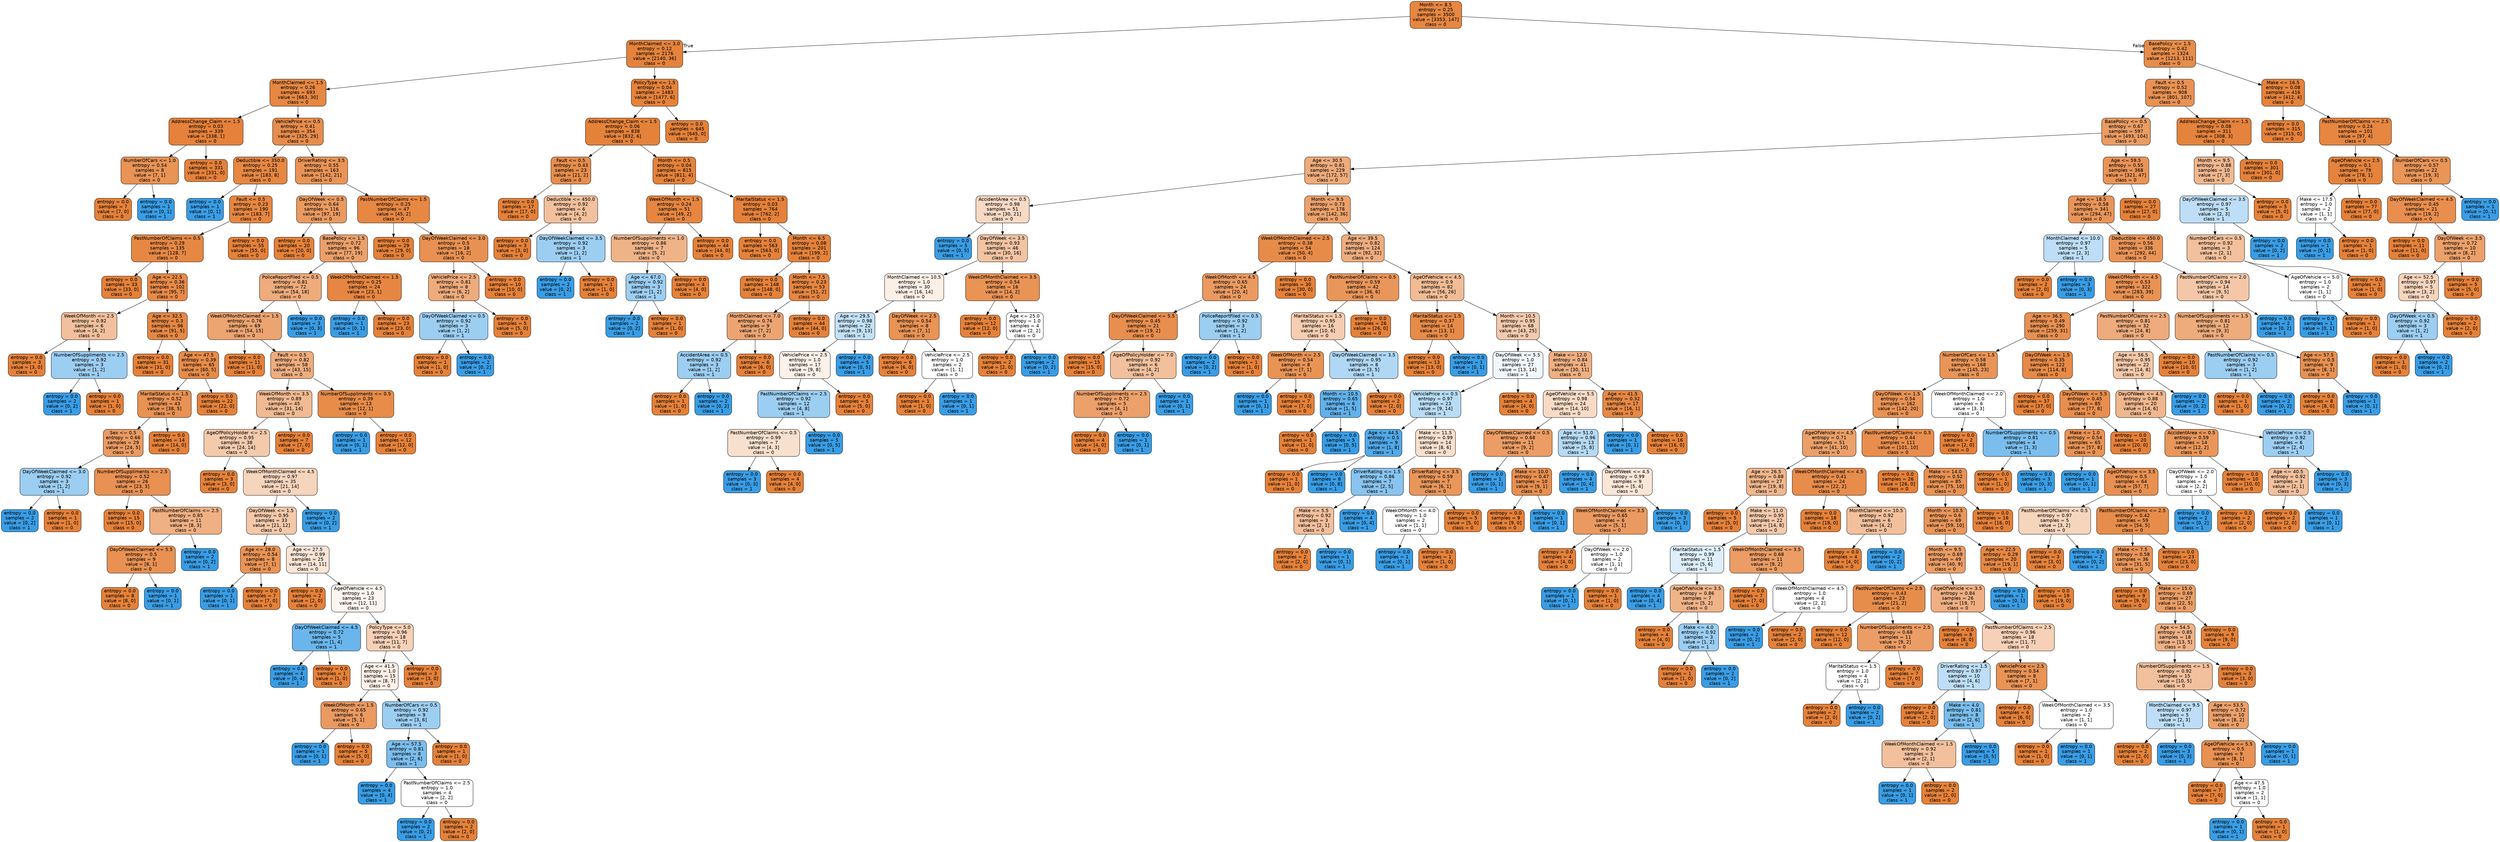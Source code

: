 digraph Tree {
node [shape=box, style="filled, rounded", color="black", fontname=helvetica] ;
edge [fontname=helvetica] ;
0 [label="Month <= 8.5\nentropy = 0.25\nsamples = 3500\nvalue = [3353, 147]\nclass = 0", fillcolor="#e68742"] ;
1 [label="MonthClaimed <= 3.0\nentropy = 0.12\nsamples = 2176\nvalue = [2140, 36]\nclass = 0", fillcolor="#e5833c"] ;
0 -> 1 [labeldistance=2.5, labelangle=45, headlabel="True"] ;
2 [label="MonthClaimed <= 1.5\nentropy = 0.26\nsamples = 693\nvalue = [663, 30]\nclass = 0", fillcolor="#e68742"] ;
1 -> 2 ;
3 [label="AddressChange_Claim <= 1.5\nentropy = 0.03\nsamples = 339\nvalue = [338, 1]\nclass = 0", fillcolor="#e5813a"] ;
2 -> 3 ;
4 [label="NumberOfCars <= 1.0\nentropy = 0.54\nsamples = 8\nvalue = [7, 1]\nclass = 0", fillcolor="#e99355"] ;
3 -> 4 ;
5 [label="entropy = 0.0\nsamples = 7\nvalue = [7, 0]\nclass = 0", fillcolor="#e58139"] ;
4 -> 5 ;
6 [label="entropy = 0.0\nsamples = 1\nvalue = [0, 1]\nclass = 1", fillcolor="#399de5"] ;
4 -> 6 ;
7 [label="entropy = 0.0\nsamples = 331\nvalue = [331, 0]\nclass = 0", fillcolor="#e58139"] ;
3 -> 7 ;
8 [label="VehiclePrice <= 0.5\nentropy = 0.41\nsamples = 354\nvalue = [325, 29]\nclass = 0", fillcolor="#e78c4b"] ;
2 -> 8 ;
9 [label="Deductible <= 350.0\nentropy = 0.25\nsamples = 191\nvalue = [183, 8]\nclass = 0", fillcolor="#e68742"] ;
8 -> 9 ;
10 [label="entropy = 0.0\nsamples = 1\nvalue = [0, 1]\nclass = 1", fillcolor="#399de5"] ;
9 -> 10 ;
11 [label="Fault <= 0.5\nentropy = 0.23\nsamples = 190\nvalue = [183, 7]\nclass = 0", fillcolor="#e68641"] ;
9 -> 11 ;
12 [label="PastNumberOfClaims <= 0.5\nentropy = 0.29\nsamples = 135\nvalue = [128, 7]\nclass = 0", fillcolor="#e68844"] ;
11 -> 12 ;
13 [label="entropy = 0.0\nsamples = 33\nvalue = [33, 0]\nclass = 0", fillcolor="#e58139"] ;
12 -> 13 ;
14 [label="Age <= 22.5\nentropy = 0.36\nsamples = 102\nvalue = [95, 7]\nclass = 0", fillcolor="#e78a48"] ;
12 -> 14 ;
15 [label="WeekOfMonth <= 2.5\nentropy = 0.92\nsamples = 6\nvalue = [4, 2]\nclass = 0", fillcolor="#f2c09c"] ;
14 -> 15 ;
16 [label="entropy = 0.0\nsamples = 3\nvalue = [3, 0]\nclass = 0", fillcolor="#e58139"] ;
15 -> 16 ;
17 [label="NumberOfSuppliments <= 2.5\nentropy = 0.92\nsamples = 3\nvalue = [1, 2]\nclass = 1", fillcolor="#9ccef2"] ;
15 -> 17 ;
18 [label="entropy = 0.0\nsamples = 2\nvalue = [0, 2]\nclass = 1", fillcolor="#399de5"] ;
17 -> 18 ;
19 [label="entropy = 0.0\nsamples = 1\nvalue = [1, 0]\nclass = 0", fillcolor="#e58139"] ;
17 -> 19 ;
20 [label="Age <= 32.5\nentropy = 0.3\nsamples = 96\nvalue = [91, 5]\nclass = 0", fillcolor="#e68844"] ;
14 -> 20 ;
21 [label="entropy = 0.0\nsamples = 31\nvalue = [31, 0]\nclass = 0", fillcolor="#e58139"] ;
20 -> 21 ;
22 [label="Age <= 47.5\nentropy = 0.39\nsamples = 65\nvalue = [60, 5]\nclass = 0", fillcolor="#e78c49"] ;
20 -> 22 ;
23 [label="MaritalStatus <= 1.5\nentropy = 0.52\nsamples = 43\nvalue = [38, 5]\nclass = 0", fillcolor="#e89253"] ;
22 -> 23 ;
24 [label="Sex <= 0.5\nentropy = 0.66\nsamples = 29\nvalue = [24, 5]\nclass = 0", fillcolor="#ea9b62"] ;
23 -> 24 ;
25 [label="DayOfWeekClaimed <= 3.0\nentropy = 0.92\nsamples = 3\nvalue = [1, 2]\nclass = 1", fillcolor="#9ccef2"] ;
24 -> 25 ;
26 [label="entropy = 0.0\nsamples = 2\nvalue = [0, 2]\nclass = 1", fillcolor="#399de5"] ;
25 -> 26 ;
27 [label="entropy = 0.0\nsamples = 1\nvalue = [1, 0]\nclass = 0", fillcolor="#e58139"] ;
25 -> 27 ;
28 [label="NumberOfSuppliments <= 2.5\nentropy = 0.52\nsamples = 26\nvalue = [23, 3]\nclass = 0", fillcolor="#e89153"] ;
24 -> 28 ;
29 [label="entropy = 0.0\nsamples = 15\nvalue = [15, 0]\nclass = 0", fillcolor="#e58139"] ;
28 -> 29 ;
30 [label="PastNumberOfClaims <= 2.5\nentropy = 0.85\nsamples = 11\nvalue = [8, 3]\nclass = 0", fillcolor="#efb083"] ;
28 -> 30 ;
31 [label="DayOfWeekClaimed <= 5.5\nentropy = 0.5\nsamples = 9\nvalue = [8, 1]\nclass = 0", fillcolor="#e89152"] ;
30 -> 31 ;
32 [label="entropy = 0.0\nsamples = 8\nvalue = [8, 0]\nclass = 0", fillcolor="#e58139"] ;
31 -> 32 ;
33 [label="entropy = 0.0\nsamples = 1\nvalue = [0, 1]\nclass = 1", fillcolor="#399de5"] ;
31 -> 33 ;
34 [label="entropy = 0.0\nsamples = 2\nvalue = [0, 2]\nclass = 1", fillcolor="#399de5"] ;
30 -> 34 ;
35 [label="entropy = 0.0\nsamples = 14\nvalue = [14, 0]\nclass = 0", fillcolor="#e58139"] ;
23 -> 35 ;
36 [label="entropy = 0.0\nsamples = 22\nvalue = [22, 0]\nclass = 0", fillcolor="#e58139"] ;
22 -> 36 ;
37 [label="entropy = 0.0\nsamples = 55\nvalue = [55, 0]\nclass = 0", fillcolor="#e58139"] ;
11 -> 37 ;
38 [label="DriverRating <= 3.5\nentropy = 0.55\nsamples = 163\nvalue = [142, 21]\nclass = 0", fillcolor="#e99456"] ;
8 -> 38 ;
39 [label="DayOfWeek <= 0.5\nentropy = 0.64\nsamples = 116\nvalue = [97, 19]\nclass = 0", fillcolor="#ea9a60"] ;
38 -> 39 ;
40 [label="entropy = 0.0\nsamples = 20\nvalue = [20, 0]\nclass = 0", fillcolor="#e58139"] ;
39 -> 40 ;
41 [label="BasePolicy <= 1.5\nentropy = 0.72\nsamples = 96\nvalue = [77, 19]\nclass = 0", fillcolor="#eba06a"] ;
39 -> 41 ;
42 [label="PoliceReportFiled <= 0.5\nentropy = 0.81\nsamples = 72\nvalue = [54, 18]\nclass = 0", fillcolor="#eeab7b"] ;
41 -> 42 ;
43 [label="WeekOfMonthClaimed <= 1.5\nentropy = 0.76\nsamples = 69\nvalue = [54, 15]\nclass = 0", fillcolor="#eca470"] ;
42 -> 43 ;
44 [label="entropy = 0.0\nsamples = 11\nvalue = [11, 0]\nclass = 0", fillcolor="#e58139"] ;
43 -> 44 ;
45 [label="Fault <= 0.5\nentropy = 0.82\nsamples = 58\nvalue = [43, 15]\nclass = 0", fillcolor="#eead7e"] ;
43 -> 45 ;
46 [label="WeekOfMonth <= 3.5\nentropy = 0.89\nsamples = 45\nvalue = [31, 14]\nclass = 0", fillcolor="#f1ba92"] ;
45 -> 46 ;
47 [label="AgeOfPolicyHolder <= 2.5\nentropy = 0.95\nsamples = 38\nvalue = [24, 14]\nclass = 0", fillcolor="#f4caac"] ;
46 -> 47 ;
48 [label="entropy = 0.0\nsamples = 3\nvalue = [3, 0]\nclass = 0", fillcolor="#e58139"] ;
47 -> 48 ;
49 [label="WeekOfMonthClaimed <= 4.5\nentropy = 0.97\nsamples = 35\nvalue = [21, 14]\nclass = 0", fillcolor="#f6d5bd"] ;
47 -> 49 ;
50 [label="DayOfWeek <= 1.5\nentropy = 0.95\nsamples = 33\nvalue = [21, 12]\nclass = 0", fillcolor="#f4c9aa"] ;
49 -> 50 ;
51 [label="Age <= 28.0\nentropy = 0.54\nsamples = 8\nvalue = [7, 1]\nclass = 0", fillcolor="#e99355"] ;
50 -> 51 ;
52 [label="entropy = 0.0\nsamples = 1\nvalue = [0, 1]\nclass = 1", fillcolor="#399de5"] ;
51 -> 52 ;
53 [label="entropy = 0.0\nsamples = 7\nvalue = [7, 0]\nclass = 0", fillcolor="#e58139"] ;
51 -> 53 ;
54 [label="Age <= 27.5\nentropy = 0.99\nsamples = 25\nvalue = [14, 11]\nclass = 0", fillcolor="#f9e4d5"] ;
50 -> 54 ;
55 [label="entropy = 0.0\nsamples = 2\nvalue = [2, 0]\nclass = 0", fillcolor="#e58139"] ;
54 -> 55 ;
56 [label="AgeOfVehicle <= 4.5\nentropy = 1.0\nsamples = 23\nvalue = [12, 11]\nclass = 0", fillcolor="#fdf5ef"] ;
54 -> 56 ;
57 [label="DayOfWeekClaimed <= 4.5\nentropy = 0.72\nsamples = 5\nvalue = [1, 4]\nclass = 1", fillcolor="#6ab6ec"] ;
56 -> 57 ;
58 [label="entropy = 0.0\nsamples = 4\nvalue = [0, 4]\nclass = 1", fillcolor="#399de5"] ;
57 -> 58 ;
59 [label="entropy = 0.0\nsamples = 1\nvalue = [1, 0]\nclass = 0", fillcolor="#e58139"] ;
57 -> 59 ;
60 [label="PolicyType <= 5.0\nentropy = 0.96\nsamples = 18\nvalue = [11, 7]\nclass = 0", fillcolor="#f6d1b7"] ;
56 -> 60 ;
61 [label="Age <= 41.5\nentropy = 1.0\nsamples = 15\nvalue = [8, 7]\nclass = 0", fillcolor="#fcefe6"] ;
60 -> 61 ;
62 [label="WeekOfMonth <= 1.5\nentropy = 0.65\nsamples = 6\nvalue = [5, 1]\nclass = 0", fillcolor="#ea9a61"] ;
61 -> 62 ;
63 [label="entropy = 0.0\nsamples = 1\nvalue = [0, 1]\nclass = 1", fillcolor="#399de5"] ;
62 -> 63 ;
64 [label="entropy = 0.0\nsamples = 5\nvalue = [5, 0]\nclass = 0", fillcolor="#e58139"] ;
62 -> 64 ;
65 [label="NumberOfCars <= 0.5\nentropy = 0.92\nsamples = 9\nvalue = [3, 6]\nclass = 1", fillcolor="#9ccef2"] ;
61 -> 65 ;
66 [label="Age <= 57.5\nentropy = 0.81\nsamples = 8\nvalue = [2, 6]\nclass = 1", fillcolor="#7bbeee"] ;
65 -> 66 ;
67 [label="entropy = 0.0\nsamples = 4\nvalue = [0, 4]\nclass = 1", fillcolor="#399de5"] ;
66 -> 67 ;
68 [label="PastNumberOfClaims <= 2.5\nentropy = 1.0\nsamples = 4\nvalue = [2, 2]\nclass = 0", fillcolor="#ffffff"] ;
66 -> 68 ;
69 [label="entropy = 0.0\nsamples = 2\nvalue = [0, 2]\nclass = 1", fillcolor="#399de5"] ;
68 -> 69 ;
70 [label="entropy = 0.0\nsamples = 2\nvalue = [2, 0]\nclass = 0", fillcolor="#e58139"] ;
68 -> 70 ;
71 [label="entropy = 0.0\nsamples = 1\nvalue = [1, 0]\nclass = 0", fillcolor="#e58139"] ;
65 -> 71 ;
72 [label="entropy = 0.0\nsamples = 3\nvalue = [3, 0]\nclass = 0", fillcolor="#e58139"] ;
60 -> 72 ;
73 [label="entropy = 0.0\nsamples = 2\nvalue = [0, 2]\nclass = 1", fillcolor="#399de5"] ;
49 -> 73 ;
74 [label="entropy = 0.0\nsamples = 7\nvalue = [7, 0]\nclass = 0", fillcolor="#e58139"] ;
46 -> 74 ;
75 [label="NumberOfSuppliments <= 0.5\nentropy = 0.39\nsamples = 13\nvalue = [12, 1]\nclass = 0", fillcolor="#e78c49"] ;
45 -> 75 ;
76 [label="entropy = 0.0\nsamples = 1\nvalue = [0, 1]\nclass = 1", fillcolor="#399de5"] ;
75 -> 76 ;
77 [label="entropy = 0.0\nsamples = 12\nvalue = [12, 0]\nclass = 0", fillcolor="#e58139"] ;
75 -> 77 ;
78 [label="entropy = 0.0\nsamples = 3\nvalue = [0, 3]\nclass = 1", fillcolor="#399de5"] ;
42 -> 78 ;
79 [label="WeekOfMonthClaimed <= 1.5\nentropy = 0.25\nsamples = 24\nvalue = [23, 1]\nclass = 0", fillcolor="#e68642"] ;
41 -> 79 ;
80 [label="entropy = 0.0\nsamples = 1\nvalue = [0, 1]\nclass = 1", fillcolor="#399de5"] ;
79 -> 80 ;
81 [label="entropy = 0.0\nsamples = 23\nvalue = [23, 0]\nclass = 0", fillcolor="#e58139"] ;
79 -> 81 ;
82 [label="PastNumberOfClaims <= 1.5\nentropy = 0.25\nsamples = 47\nvalue = [45, 2]\nclass = 0", fillcolor="#e68742"] ;
38 -> 82 ;
83 [label="entropy = 0.0\nsamples = 29\nvalue = [29, 0]\nclass = 0", fillcolor="#e58139"] ;
82 -> 83 ;
84 [label="DayOfWeekClaimed <= 3.0\nentropy = 0.5\nsamples = 18\nvalue = [16, 2]\nclass = 0", fillcolor="#e89152"] ;
82 -> 84 ;
85 [label="VehiclePrice <= 2.5\nentropy = 0.81\nsamples = 8\nvalue = [6, 2]\nclass = 0", fillcolor="#eeab7b"] ;
84 -> 85 ;
86 [label="DayOfWeekClaimed <= 0.5\nentropy = 0.92\nsamples = 3\nvalue = [1, 2]\nclass = 1", fillcolor="#9ccef2"] ;
85 -> 86 ;
87 [label="entropy = 0.0\nsamples = 1\nvalue = [1, 0]\nclass = 0", fillcolor="#e58139"] ;
86 -> 87 ;
88 [label="entropy = 0.0\nsamples = 2\nvalue = [0, 2]\nclass = 1", fillcolor="#399de5"] ;
86 -> 88 ;
89 [label="entropy = 0.0\nsamples = 5\nvalue = [5, 0]\nclass = 0", fillcolor="#e58139"] ;
85 -> 89 ;
90 [label="entropy = 0.0\nsamples = 10\nvalue = [10, 0]\nclass = 0", fillcolor="#e58139"] ;
84 -> 90 ;
91 [label="PolicyType <= 1.5\nentropy = 0.04\nsamples = 1483\nvalue = [1477, 6]\nclass = 0", fillcolor="#e5823a"] ;
1 -> 91 ;
92 [label="AddressChange_Claim <= 1.5\nentropy = 0.06\nsamples = 838\nvalue = [832, 6]\nclass = 0", fillcolor="#e5823a"] ;
91 -> 92 ;
93 [label="Fault <= 0.5\nentropy = 0.43\nsamples = 23\nvalue = [21, 2]\nclass = 0", fillcolor="#e78d4c"] ;
92 -> 93 ;
94 [label="entropy = 0.0\nsamples = 17\nvalue = [17, 0]\nclass = 0", fillcolor="#e58139"] ;
93 -> 94 ;
95 [label="Deductible <= 450.0\nentropy = 0.92\nsamples = 6\nvalue = [4, 2]\nclass = 0", fillcolor="#f2c09c"] ;
93 -> 95 ;
96 [label="entropy = 0.0\nsamples = 3\nvalue = [3, 0]\nclass = 0", fillcolor="#e58139"] ;
95 -> 96 ;
97 [label="DayOfWeekClaimed <= 3.5\nentropy = 0.92\nsamples = 3\nvalue = [1, 2]\nclass = 1", fillcolor="#9ccef2"] ;
95 -> 97 ;
98 [label="entropy = 0.0\nsamples = 2\nvalue = [0, 2]\nclass = 1", fillcolor="#399de5"] ;
97 -> 98 ;
99 [label="entropy = 0.0\nsamples = 1\nvalue = [1, 0]\nclass = 0", fillcolor="#e58139"] ;
97 -> 99 ;
100 [label="Month <= 0.5\nentropy = 0.04\nsamples = 815\nvalue = [811, 4]\nclass = 0", fillcolor="#e5823a"] ;
92 -> 100 ;
101 [label="WeekOfMonth <= 1.5\nentropy = 0.24\nsamples = 51\nvalue = [49, 2]\nclass = 0", fillcolor="#e68641"] ;
100 -> 101 ;
102 [label="NumberOfSuppliments <= 1.0\nentropy = 0.86\nsamples = 7\nvalue = [5, 2]\nclass = 0", fillcolor="#efb388"] ;
101 -> 102 ;
103 [label="Age <= 67.0\nentropy = 0.92\nsamples = 3\nvalue = [1, 2]\nclass = 1", fillcolor="#9ccef2"] ;
102 -> 103 ;
104 [label="entropy = 0.0\nsamples = 2\nvalue = [0, 2]\nclass = 1", fillcolor="#399de5"] ;
103 -> 104 ;
105 [label="entropy = 0.0\nsamples = 1\nvalue = [1, 0]\nclass = 0", fillcolor="#e58139"] ;
103 -> 105 ;
106 [label="entropy = 0.0\nsamples = 4\nvalue = [4, 0]\nclass = 0", fillcolor="#e58139"] ;
102 -> 106 ;
107 [label="entropy = 0.0\nsamples = 44\nvalue = [44, 0]\nclass = 0", fillcolor="#e58139"] ;
101 -> 107 ;
108 [label="MaritalStatus <= 1.5\nentropy = 0.03\nsamples = 764\nvalue = [762, 2]\nclass = 0", fillcolor="#e5813a"] ;
100 -> 108 ;
109 [label="entropy = 0.0\nsamples = 563\nvalue = [563, 0]\nclass = 0", fillcolor="#e58139"] ;
108 -> 109 ;
110 [label="Month <= 6.5\nentropy = 0.08\nsamples = 201\nvalue = [199, 2]\nclass = 0", fillcolor="#e5823b"] ;
108 -> 110 ;
111 [label="entropy = 0.0\nsamples = 148\nvalue = [148, 0]\nclass = 0", fillcolor="#e58139"] ;
110 -> 111 ;
112 [label="Month <= 7.5\nentropy = 0.23\nsamples = 53\nvalue = [51, 2]\nclass = 0", fillcolor="#e68641"] ;
110 -> 112 ;
113 [label="MonthClaimed <= 7.0\nentropy = 0.76\nsamples = 9\nvalue = [7, 2]\nclass = 0", fillcolor="#eca572"] ;
112 -> 113 ;
114 [label="AccidentArea <= 0.5\nentropy = 0.92\nsamples = 3\nvalue = [1, 2]\nclass = 1", fillcolor="#9ccef2"] ;
113 -> 114 ;
115 [label="entropy = 0.0\nsamples = 1\nvalue = [1, 0]\nclass = 0", fillcolor="#e58139"] ;
114 -> 115 ;
116 [label="entropy = 0.0\nsamples = 2\nvalue = [0, 2]\nclass = 1", fillcolor="#399de5"] ;
114 -> 116 ;
117 [label="entropy = 0.0\nsamples = 6\nvalue = [6, 0]\nclass = 0", fillcolor="#e58139"] ;
113 -> 117 ;
118 [label="entropy = 0.0\nsamples = 44\nvalue = [44, 0]\nclass = 0", fillcolor="#e58139"] ;
112 -> 118 ;
119 [label="entropy = 0.0\nsamples = 645\nvalue = [645, 0]\nclass = 0", fillcolor="#e58139"] ;
91 -> 119 ;
120 [label="BasePolicy <= 1.5\nentropy = 0.42\nsamples = 1324\nvalue = [1213, 111]\nclass = 0", fillcolor="#e78d4b"] ;
0 -> 120 [labeldistance=2.5, labelangle=-45, headlabel="False"] ;
121 [label="Fault <= 0.5\nentropy = 0.52\nsamples = 908\nvalue = [801, 107]\nclass = 0", fillcolor="#e89253"] ;
120 -> 121 ;
122 [label="BasePolicy <= 0.5\nentropy = 0.67\nsamples = 597\nvalue = [493, 104]\nclass = 0", fillcolor="#ea9c63"] ;
121 -> 122 ;
123 [label="Age <= 30.5\nentropy = 0.81\nsamples = 229\nvalue = [172, 57]\nclass = 0", fillcolor="#eeab7b"] ;
122 -> 123 ;
124 [label="AccidentArea <= 0.5\nentropy = 0.98\nsamples = 51\nvalue = [30, 21]\nclass = 0", fillcolor="#f7d9c4"] ;
123 -> 124 ;
125 [label="entropy = 0.0\nsamples = 5\nvalue = [0, 5]\nclass = 1", fillcolor="#399de5"] ;
124 -> 125 ;
126 [label="DayOfWeek <= 3.5\nentropy = 0.93\nsamples = 46\nvalue = [30, 16]\nclass = 0", fillcolor="#f3c4a3"] ;
124 -> 126 ;
127 [label="MonthClaimed <= 10.5\nentropy = 1.0\nsamples = 30\nvalue = [16, 14]\nclass = 0", fillcolor="#fcefe6"] ;
126 -> 127 ;
128 [label="Age <= 29.5\nentropy = 0.98\nsamples = 22\nvalue = [9, 13]\nclass = 1", fillcolor="#c2e1f7"] ;
127 -> 128 ;
129 [label="VehiclePrice <= 2.5\nentropy = 1.0\nsamples = 17\nvalue = [9, 8]\nclass = 0", fillcolor="#fcf1e9"] ;
128 -> 129 ;
130 [label="PastNumberOfClaims <= 2.5\nentropy = 0.92\nsamples = 12\nvalue = [4, 8]\nclass = 1", fillcolor="#9ccef2"] ;
129 -> 130 ;
131 [label="PastNumberOfClaims <= 0.5\nentropy = 0.99\nsamples = 7\nvalue = [4, 3]\nclass = 0", fillcolor="#f8e0ce"] ;
130 -> 131 ;
132 [label="entropy = 0.0\nsamples = 3\nvalue = [0, 3]\nclass = 1", fillcolor="#399de5"] ;
131 -> 132 ;
133 [label="entropy = 0.0\nsamples = 4\nvalue = [4, 0]\nclass = 0", fillcolor="#e58139"] ;
131 -> 133 ;
134 [label="entropy = 0.0\nsamples = 5\nvalue = [0, 5]\nclass = 1", fillcolor="#399de5"] ;
130 -> 134 ;
135 [label="entropy = 0.0\nsamples = 5\nvalue = [5, 0]\nclass = 0", fillcolor="#e58139"] ;
129 -> 135 ;
136 [label="entropy = 0.0\nsamples = 5\nvalue = [0, 5]\nclass = 1", fillcolor="#399de5"] ;
128 -> 136 ;
137 [label="DayOfWeek <= 2.5\nentropy = 0.54\nsamples = 8\nvalue = [7, 1]\nclass = 0", fillcolor="#e99355"] ;
127 -> 137 ;
138 [label="entropy = 0.0\nsamples = 6\nvalue = [6, 0]\nclass = 0", fillcolor="#e58139"] ;
137 -> 138 ;
139 [label="VehiclePrice <= 2.5\nentropy = 1.0\nsamples = 2\nvalue = [1, 1]\nclass = 0", fillcolor="#ffffff"] ;
137 -> 139 ;
140 [label="entropy = 0.0\nsamples = 1\nvalue = [1, 0]\nclass = 0", fillcolor="#e58139"] ;
139 -> 140 ;
141 [label="entropy = 0.0\nsamples = 1\nvalue = [0, 1]\nclass = 1", fillcolor="#399de5"] ;
139 -> 141 ;
142 [label="WeekOfMonthClaimed <= 3.5\nentropy = 0.54\nsamples = 16\nvalue = [14, 2]\nclass = 0", fillcolor="#e99355"] ;
126 -> 142 ;
143 [label="entropy = 0.0\nsamples = 12\nvalue = [12, 0]\nclass = 0", fillcolor="#e58139"] ;
142 -> 143 ;
144 [label="Age <= 25.0\nentropy = 1.0\nsamples = 4\nvalue = [2, 2]\nclass = 0", fillcolor="#ffffff"] ;
142 -> 144 ;
145 [label="entropy = 0.0\nsamples = 2\nvalue = [2, 0]\nclass = 0", fillcolor="#e58139"] ;
144 -> 145 ;
146 [label="entropy = 0.0\nsamples = 2\nvalue = [0, 2]\nclass = 1", fillcolor="#399de5"] ;
144 -> 146 ;
147 [label="Month <= 9.5\nentropy = 0.73\nsamples = 178\nvalue = [142, 36]\nclass = 0", fillcolor="#eca16b"] ;
123 -> 147 ;
148 [label="WeekOfMonthClaimed <= 2.5\nentropy = 0.38\nsamples = 54\nvalue = [50, 4]\nclass = 0", fillcolor="#e78b49"] ;
147 -> 148 ;
149 [label="WeekOfMonth <= 4.5\nentropy = 0.65\nsamples = 24\nvalue = [20, 4]\nclass = 0", fillcolor="#ea9a61"] ;
148 -> 149 ;
150 [label="DayOfWeekClaimed <= 5.5\nentropy = 0.45\nsamples = 21\nvalue = [19, 2]\nclass = 0", fillcolor="#e88e4e"] ;
149 -> 150 ;
151 [label="entropy = 0.0\nsamples = 15\nvalue = [15, 0]\nclass = 0", fillcolor="#e58139"] ;
150 -> 151 ;
152 [label="AgeOfPolicyHolder <= 7.0\nentropy = 0.92\nsamples = 6\nvalue = [4, 2]\nclass = 0", fillcolor="#f2c09c"] ;
150 -> 152 ;
153 [label="NumberOfSuppliments <= 2.5\nentropy = 0.72\nsamples = 5\nvalue = [4, 1]\nclass = 0", fillcolor="#eca06a"] ;
152 -> 153 ;
154 [label="entropy = 0.0\nsamples = 4\nvalue = [4, 0]\nclass = 0", fillcolor="#e58139"] ;
153 -> 154 ;
155 [label="entropy = 0.0\nsamples = 1\nvalue = [0, 1]\nclass = 1", fillcolor="#399de5"] ;
153 -> 155 ;
156 [label="entropy = 0.0\nsamples = 1\nvalue = [0, 1]\nclass = 1", fillcolor="#399de5"] ;
152 -> 156 ;
157 [label="PoliceReportFiled <= 0.5\nentropy = 0.92\nsamples = 3\nvalue = [1, 2]\nclass = 1", fillcolor="#9ccef2"] ;
149 -> 157 ;
158 [label="entropy = 0.0\nsamples = 2\nvalue = [0, 2]\nclass = 1", fillcolor="#399de5"] ;
157 -> 158 ;
159 [label="entropy = 0.0\nsamples = 1\nvalue = [1, 0]\nclass = 0", fillcolor="#e58139"] ;
157 -> 159 ;
160 [label="entropy = 0.0\nsamples = 30\nvalue = [30, 0]\nclass = 0", fillcolor="#e58139"] ;
148 -> 160 ;
161 [label="Age <= 39.5\nentropy = 0.82\nsamples = 124\nvalue = [92, 32]\nclass = 0", fillcolor="#eead7e"] ;
147 -> 161 ;
162 [label="PastNumberOfClaims <= 0.5\nentropy = 0.59\nsamples = 42\nvalue = [36, 6]\nclass = 0", fillcolor="#e9965a"] ;
161 -> 162 ;
163 [label="MaritalStatus <= 1.5\nentropy = 0.95\nsamples = 16\nvalue = [10, 6]\nclass = 0", fillcolor="#f5cdb0"] ;
162 -> 163 ;
164 [label="WeekOfMonth <= 2.5\nentropy = 0.54\nsamples = 8\nvalue = [7, 1]\nclass = 0", fillcolor="#e99355"] ;
163 -> 164 ;
165 [label="entropy = 0.0\nsamples = 1\nvalue = [0, 1]\nclass = 1", fillcolor="#399de5"] ;
164 -> 165 ;
166 [label="entropy = 0.0\nsamples = 7\nvalue = [7, 0]\nclass = 0", fillcolor="#e58139"] ;
164 -> 166 ;
167 [label="DayOfWeekClaimed <= 3.5\nentropy = 0.95\nsamples = 8\nvalue = [3, 5]\nclass = 1", fillcolor="#b0d8f5"] ;
163 -> 167 ;
168 [label="Month <= 10.5\nentropy = 0.65\nsamples = 6\nvalue = [1, 5]\nclass = 1", fillcolor="#61b1ea"] ;
167 -> 168 ;
169 [label="entropy = 0.0\nsamples = 1\nvalue = [1, 0]\nclass = 0", fillcolor="#e58139"] ;
168 -> 169 ;
170 [label="entropy = 0.0\nsamples = 5\nvalue = [0, 5]\nclass = 1", fillcolor="#399de5"] ;
168 -> 170 ;
171 [label="entropy = 0.0\nsamples = 2\nvalue = [2, 0]\nclass = 0", fillcolor="#e58139"] ;
167 -> 171 ;
172 [label="entropy = 0.0\nsamples = 26\nvalue = [26, 0]\nclass = 0", fillcolor="#e58139"] ;
162 -> 172 ;
173 [label="AgeOfVehicle <= 4.5\nentropy = 0.9\nsamples = 82\nvalue = [56, 26]\nclass = 0", fillcolor="#f1bc95"] ;
161 -> 173 ;
174 [label="MaritalStatus <= 1.5\nentropy = 0.37\nsamples = 14\nvalue = [13, 1]\nclass = 0", fillcolor="#e78b48"] ;
173 -> 174 ;
175 [label="entropy = 0.0\nsamples = 13\nvalue = [13, 0]\nclass = 0", fillcolor="#e58139"] ;
174 -> 175 ;
176 [label="entropy = 0.0\nsamples = 1\nvalue = [0, 1]\nclass = 1", fillcolor="#399de5"] ;
174 -> 176 ;
177 [label="Month <= 10.5\nentropy = 0.95\nsamples = 68\nvalue = [43, 25]\nclass = 0", fillcolor="#f4caac"] ;
173 -> 177 ;
178 [label="DayOfWeek <= 5.5\nentropy = 1.0\nsamples = 27\nvalue = [13, 14]\nclass = 1", fillcolor="#f1f8fd"] ;
177 -> 178 ;
179 [label="VehiclePrice <= 0.5\nentropy = 0.97\nsamples = 23\nvalue = [9, 14]\nclass = 1", fillcolor="#b8dcf6"] ;
178 -> 179 ;
180 [label="Age <= 44.5\nentropy = 0.5\nsamples = 9\nvalue = [1, 8]\nclass = 1", fillcolor="#52a9e8"] ;
179 -> 180 ;
181 [label="entropy = 0.0\nsamples = 1\nvalue = [1, 0]\nclass = 0", fillcolor="#e58139"] ;
180 -> 181 ;
182 [label="entropy = 0.0\nsamples = 8\nvalue = [0, 8]\nclass = 1", fillcolor="#399de5"] ;
180 -> 182 ;
183 [label="Make <= 11.5\nentropy = 0.99\nsamples = 14\nvalue = [8, 6]\nclass = 0", fillcolor="#f8e0ce"] ;
179 -> 183 ;
184 [label="DriverRating <= 1.5\nentropy = 0.86\nsamples = 7\nvalue = [2, 5]\nclass = 1", fillcolor="#88c4ef"] ;
183 -> 184 ;
185 [label="Make <= 5.5\nentropy = 0.92\nsamples = 3\nvalue = [2, 1]\nclass = 0", fillcolor="#f2c09c"] ;
184 -> 185 ;
186 [label="entropy = 0.0\nsamples = 2\nvalue = [2, 0]\nclass = 0", fillcolor="#e58139"] ;
185 -> 186 ;
187 [label="entropy = 0.0\nsamples = 1\nvalue = [0, 1]\nclass = 1", fillcolor="#399de5"] ;
185 -> 187 ;
188 [label="entropy = 0.0\nsamples = 4\nvalue = [0, 4]\nclass = 1", fillcolor="#399de5"] ;
184 -> 188 ;
189 [label="DriverRating <= 3.5\nentropy = 0.59\nsamples = 7\nvalue = [6, 1]\nclass = 0", fillcolor="#e9965a"] ;
183 -> 189 ;
190 [label="WeekOfMonth <= 4.0\nentropy = 1.0\nsamples = 2\nvalue = [1, 1]\nclass = 0", fillcolor="#ffffff"] ;
189 -> 190 ;
191 [label="entropy = 0.0\nsamples = 1\nvalue = [0, 1]\nclass = 1", fillcolor="#399de5"] ;
190 -> 191 ;
192 [label="entropy = 0.0\nsamples = 1\nvalue = [1, 0]\nclass = 0", fillcolor="#e58139"] ;
190 -> 192 ;
193 [label="entropy = 0.0\nsamples = 5\nvalue = [5, 0]\nclass = 0", fillcolor="#e58139"] ;
189 -> 193 ;
194 [label="entropy = 0.0\nsamples = 4\nvalue = [4, 0]\nclass = 0", fillcolor="#e58139"] ;
178 -> 194 ;
195 [label="Make <= 12.0\nentropy = 0.84\nsamples = 41\nvalue = [30, 11]\nclass = 0", fillcolor="#efaf82"] ;
177 -> 195 ;
196 [label="AgeOfVehicle <= 5.5\nentropy = 0.98\nsamples = 24\nvalue = [14, 10]\nclass = 0", fillcolor="#f8dbc6"] ;
195 -> 196 ;
197 [label="DayOfWeekClaimed <= 0.5\nentropy = 0.68\nsamples = 11\nvalue = [9, 2]\nclass = 0", fillcolor="#eb9d65"] ;
196 -> 197 ;
198 [label="entropy = 0.0\nsamples = 1\nvalue = [0, 1]\nclass = 1", fillcolor="#399de5"] ;
197 -> 198 ;
199 [label="Make <= 10.0\nentropy = 0.47\nsamples = 10\nvalue = [9, 1]\nclass = 0", fillcolor="#e88f4f"] ;
197 -> 199 ;
200 [label="entropy = 0.0\nsamples = 9\nvalue = [9, 0]\nclass = 0", fillcolor="#e58139"] ;
199 -> 200 ;
201 [label="entropy = 0.0\nsamples = 1\nvalue = [0, 1]\nclass = 1", fillcolor="#399de5"] ;
199 -> 201 ;
202 [label="Age <= 51.0\nentropy = 0.96\nsamples = 13\nvalue = [5, 8]\nclass = 1", fillcolor="#b5daf5"] ;
196 -> 202 ;
203 [label="entropy = 0.0\nsamples = 4\nvalue = [0, 4]\nclass = 1", fillcolor="#399de5"] ;
202 -> 203 ;
204 [label="DayOfWeek <= 4.5\nentropy = 0.99\nsamples = 9\nvalue = [5, 4]\nclass = 0", fillcolor="#fae6d7"] ;
202 -> 204 ;
205 [label="WeekOfMonthClaimed <= 3.5\nentropy = 0.65\nsamples = 6\nvalue = [5, 1]\nclass = 0", fillcolor="#ea9a61"] ;
204 -> 205 ;
206 [label="entropy = 0.0\nsamples = 4\nvalue = [4, 0]\nclass = 0", fillcolor="#e58139"] ;
205 -> 206 ;
207 [label="DayOfWeek <= 2.0\nentropy = 1.0\nsamples = 2\nvalue = [1, 1]\nclass = 0", fillcolor="#ffffff"] ;
205 -> 207 ;
208 [label="entropy = 0.0\nsamples = 1\nvalue = [0, 1]\nclass = 1", fillcolor="#399de5"] ;
207 -> 208 ;
209 [label="entropy = 0.0\nsamples = 1\nvalue = [1, 0]\nclass = 0", fillcolor="#e58139"] ;
207 -> 209 ;
210 [label="entropy = 0.0\nsamples = 3\nvalue = [0, 3]\nclass = 1", fillcolor="#399de5"] ;
204 -> 210 ;
211 [label="Age <= 41.5\nentropy = 0.32\nsamples = 17\nvalue = [16, 1]\nclass = 0", fillcolor="#e78945"] ;
195 -> 211 ;
212 [label="entropy = 0.0\nsamples = 1\nvalue = [0, 1]\nclass = 1", fillcolor="#399de5"] ;
211 -> 212 ;
213 [label="entropy = 0.0\nsamples = 16\nvalue = [16, 0]\nclass = 0", fillcolor="#e58139"] ;
211 -> 213 ;
214 [label="Age <= 59.5\nentropy = 0.55\nsamples = 368\nvalue = [321, 47]\nclass = 0", fillcolor="#e99356"] ;
122 -> 214 ;
215 [label="Age <= 18.5\nentropy = 0.58\nsamples = 341\nvalue = [294, 47]\nclass = 0", fillcolor="#e99559"] ;
214 -> 215 ;
216 [label="MonthClaimed <= 10.0\nentropy = 0.97\nsamples = 5\nvalue = [2, 3]\nclass = 1", fillcolor="#bddef6"] ;
215 -> 216 ;
217 [label="entropy = 0.0\nsamples = 2\nvalue = [2, 0]\nclass = 0", fillcolor="#e58139"] ;
216 -> 217 ;
218 [label="entropy = 0.0\nsamples = 3\nvalue = [0, 3]\nclass = 1", fillcolor="#399de5"] ;
216 -> 218 ;
219 [label="Deductible <= 450.0\nentropy = 0.56\nsamples = 336\nvalue = [292, 44]\nclass = 0", fillcolor="#e99457"] ;
215 -> 219 ;
220 [label="WeekOfMonth <= 4.5\nentropy = 0.53\nsamples = 322\nvalue = [283, 39]\nclass = 0", fillcolor="#e99254"] ;
219 -> 220 ;
221 [label="Age <= 36.5\nentropy = 0.49\nsamples = 290\nvalue = [259, 31]\nclass = 0", fillcolor="#e89051"] ;
220 -> 221 ;
222 [label="NumberOfCars <= 1.5\nentropy = 0.58\nsamples = 168\nvalue = [145, 23]\nclass = 0", fillcolor="#e99558"] ;
221 -> 222 ;
223 [label="DayOfWeek <= 1.5\nentropy = 0.54\nsamples = 162\nvalue = [142, 20]\nclass = 0", fillcolor="#e99355"] ;
222 -> 223 ;
224 [label="AgeOfVehicle <= 4.5\nentropy = 0.71\nsamples = 51\nvalue = [41, 10]\nclass = 0", fillcolor="#eba069"] ;
223 -> 224 ;
225 [label="Age <= 26.5\nentropy = 0.88\nsamples = 27\nvalue = [19, 8]\nclass = 0", fillcolor="#f0b68c"] ;
224 -> 225 ;
226 [label="entropy = 0.0\nsamples = 5\nvalue = [5, 0]\nclass = 0", fillcolor="#e58139"] ;
225 -> 226 ;
227 [label="Make <= 11.0\nentropy = 0.95\nsamples = 22\nvalue = [14, 8]\nclass = 0", fillcolor="#f4c9aa"] ;
225 -> 227 ;
228 [label="MaritalStatus <= 1.5\nentropy = 0.99\nsamples = 11\nvalue = [5, 6]\nclass = 1", fillcolor="#deeffb"] ;
227 -> 228 ;
229 [label="entropy = 0.0\nsamples = 4\nvalue = [0, 4]\nclass = 1", fillcolor="#399de5"] ;
228 -> 229 ;
230 [label="AgeOfVehicle <= 3.5\nentropy = 0.86\nsamples = 7\nvalue = [5, 2]\nclass = 0", fillcolor="#efb388"] ;
228 -> 230 ;
231 [label="entropy = 0.0\nsamples = 4\nvalue = [4, 0]\nclass = 0", fillcolor="#e58139"] ;
230 -> 231 ;
232 [label="Make <= 4.0\nentropy = 0.92\nsamples = 3\nvalue = [1, 2]\nclass = 1", fillcolor="#9ccef2"] ;
230 -> 232 ;
233 [label="entropy = 0.0\nsamples = 1\nvalue = [1, 0]\nclass = 0", fillcolor="#e58139"] ;
232 -> 233 ;
234 [label="entropy = 0.0\nsamples = 2\nvalue = [0, 2]\nclass = 1", fillcolor="#399de5"] ;
232 -> 234 ;
235 [label="WeekOfMonthClaimed <= 3.5\nentropy = 0.68\nsamples = 11\nvalue = [9, 2]\nclass = 0", fillcolor="#eb9d65"] ;
227 -> 235 ;
236 [label="entropy = 0.0\nsamples = 7\nvalue = [7, 0]\nclass = 0", fillcolor="#e58139"] ;
235 -> 236 ;
237 [label="WeekOfMonthClaimed <= 4.5\nentropy = 1.0\nsamples = 4\nvalue = [2, 2]\nclass = 0", fillcolor="#ffffff"] ;
235 -> 237 ;
238 [label="entropy = 0.0\nsamples = 2\nvalue = [0, 2]\nclass = 1", fillcolor="#399de5"] ;
237 -> 238 ;
239 [label="entropy = 0.0\nsamples = 2\nvalue = [2, 0]\nclass = 0", fillcolor="#e58139"] ;
237 -> 239 ;
240 [label="WeekOfMonthClaimed <= 4.5\nentropy = 0.41\nsamples = 24\nvalue = [22, 2]\nclass = 0", fillcolor="#e78c4b"] ;
224 -> 240 ;
241 [label="entropy = 0.0\nsamples = 18\nvalue = [18, 0]\nclass = 0", fillcolor="#e58139"] ;
240 -> 241 ;
242 [label="MonthClaimed <= 10.5\nentropy = 0.92\nsamples = 6\nvalue = [4, 2]\nclass = 0", fillcolor="#f2c09c"] ;
240 -> 242 ;
243 [label="entropy = 0.0\nsamples = 4\nvalue = [4, 0]\nclass = 0", fillcolor="#e58139"] ;
242 -> 243 ;
244 [label="entropy = 0.0\nsamples = 2\nvalue = [0, 2]\nclass = 1", fillcolor="#399de5"] ;
242 -> 244 ;
245 [label="PastNumberOfClaims <= 0.5\nentropy = 0.44\nsamples = 111\nvalue = [101, 10]\nclass = 0", fillcolor="#e88d4d"] ;
223 -> 245 ;
246 [label="entropy = 0.0\nsamples = 26\nvalue = [26, 0]\nclass = 0", fillcolor="#e58139"] ;
245 -> 246 ;
247 [label="Make <= 14.0\nentropy = 0.52\nsamples = 85\nvalue = [75, 10]\nclass = 0", fillcolor="#e89253"] ;
245 -> 247 ;
248 [label="Month <= 10.5\nentropy = 0.6\nsamples = 69\nvalue = [59, 10]\nclass = 0", fillcolor="#e9965b"] ;
247 -> 248 ;
249 [label="Month <= 9.5\nentropy = 0.69\nsamples = 49\nvalue = [40, 9]\nclass = 0", fillcolor="#eb9d66"] ;
248 -> 249 ;
250 [label="PastNumberOfClaims <= 2.5\nentropy = 0.43\nsamples = 23\nvalue = [21, 2]\nclass = 0", fillcolor="#e78d4c"] ;
249 -> 250 ;
251 [label="entropy = 0.0\nsamples = 12\nvalue = [12, 0]\nclass = 0", fillcolor="#e58139"] ;
250 -> 251 ;
252 [label="NumberOfSuppliments <= 2.5\nentropy = 0.68\nsamples = 11\nvalue = [9, 2]\nclass = 0", fillcolor="#eb9d65"] ;
250 -> 252 ;
253 [label="MaritalStatus <= 1.5\nentropy = 1.0\nsamples = 4\nvalue = [2, 2]\nclass = 0", fillcolor="#ffffff"] ;
252 -> 253 ;
254 [label="entropy = 0.0\nsamples = 2\nvalue = [2, 0]\nclass = 0", fillcolor="#e58139"] ;
253 -> 254 ;
255 [label="entropy = 0.0\nsamples = 2\nvalue = [0, 2]\nclass = 1", fillcolor="#399de5"] ;
253 -> 255 ;
256 [label="entropy = 0.0\nsamples = 7\nvalue = [7, 0]\nclass = 0", fillcolor="#e58139"] ;
252 -> 256 ;
257 [label="AgeOfVehicle <= 3.5\nentropy = 0.84\nsamples = 26\nvalue = [19, 7]\nclass = 0", fillcolor="#efaf82"] ;
249 -> 257 ;
258 [label="entropy = 0.0\nsamples = 8\nvalue = [8, 0]\nclass = 0", fillcolor="#e58139"] ;
257 -> 258 ;
259 [label="PastNumberOfClaims <= 2.5\nentropy = 0.96\nsamples = 18\nvalue = [11, 7]\nclass = 0", fillcolor="#f6d1b7"] ;
257 -> 259 ;
260 [label="DriverRating <= 1.5\nentropy = 0.97\nsamples = 10\nvalue = [4, 6]\nclass = 1", fillcolor="#bddef6"] ;
259 -> 260 ;
261 [label="entropy = 0.0\nsamples = 2\nvalue = [2, 0]\nclass = 0", fillcolor="#e58139"] ;
260 -> 261 ;
262 [label="Make <= 4.0\nentropy = 0.81\nsamples = 8\nvalue = [2, 6]\nclass = 1", fillcolor="#7bbeee"] ;
260 -> 262 ;
263 [label="WeekOfMonthClaimed <= 1.5\nentropy = 0.92\nsamples = 3\nvalue = [2, 1]\nclass = 0", fillcolor="#f2c09c"] ;
262 -> 263 ;
264 [label="entropy = 0.0\nsamples = 1\nvalue = [0, 1]\nclass = 1", fillcolor="#399de5"] ;
263 -> 264 ;
265 [label="entropy = 0.0\nsamples = 2\nvalue = [2, 0]\nclass = 0", fillcolor="#e58139"] ;
263 -> 265 ;
266 [label="entropy = 0.0\nsamples = 5\nvalue = [0, 5]\nclass = 1", fillcolor="#399de5"] ;
262 -> 266 ;
267 [label="VehiclePrice <= 2.5\nentropy = 0.54\nsamples = 8\nvalue = [7, 1]\nclass = 0", fillcolor="#e99355"] ;
259 -> 267 ;
268 [label="entropy = 0.0\nsamples = 6\nvalue = [6, 0]\nclass = 0", fillcolor="#e58139"] ;
267 -> 268 ;
269 [label="WeekOfMonthClaimed <= 3.5\nentropy = 1.0\nsamples = 2\nvalue = [1, 1]\nclass = 0", fillcolor="#ffffff"] ;
267 -> 269 ;
270 [label="entropy = 0.0\nsamples = 1\nvalue = [1, 0]\nclass = 0", fillcolor="#e58139"] ;
269 -> 270 ;
271 [label="entropy = 0.0\nsamples = 1\nvalue = [0, 1]\nclass = 1", fillcolor="#399de5"] ;
269 -> 271 ;
272 [label="Age <= 22.5\nentropy = 0.29\nsamples = 20\nvalue = [19, 1]\nclass = 0", fillcolor="#e68843"] ;
248 -> 272 ;
273 [label="entropy = 0.0\nsamples = 1\nvalue = [0, 1]\nclass = 1", fillcolor="#399de5"] ;
272 -> 273 ;
274 [label="entropy = 0.0\nsamples = 19\nvalue = [19, 0]\nclass = 0", fillcolor="#e58139"] ;
272 -> 274 ;
275 [label="entropy = 0.0\nsamples = 16\nvalue = [16, 0]\nclass = 0", fillcolor="#e58139"] ;
247 -> 275 ;
276 [label="WeekOfMonthClaimed <= 2.0\nentropy = 1.0\nsamples = 6\nvalue = [3, 3]\nclass = 0", fillcolor="#ffffff"] ;
222 -> 276 ;
277 [label="entropy = 0.0\nsamples = 2\nvalue = [2, 0]\nclass = 0", fillcolor="#e58139"] ;
276 -> 277 ;
278 [label="NumberOfSuppliments <= 0.5\nentropy = 0.81\nsamples = 4\nvalue = [1, 3]\nclass = 1", fillcolor="#7bbeee"] ;
276 -> 278 ;
279 [label="entropy = 0.0\nsamples = 1\nvalue = [1, 0]\nclass = 0", fillcolor="#e58139"] ;
278 -> 279 ;
280 [label="entropy = 0.0\nsamples = 3\nvalue = [0, 3]\nclass = 1", fillcolor="#399de5"] ;
278 -> 280 ;
281 [label="DayOfWeek <= 1.5\nentropy = 0.35\nsamples = 122\nvalue = [114, 8]\nclass = 0", fillcolor="#e78a47"] ;
221 -> 281 ;
282 [label="entropy = 0.0\nsamples = 37\nvalue = [37, 0]\nclass = 0", fillcolor="#e58139"] ;
281 -> 282 ;
283 [label="DayOfWeek <= 5.5\nentropy = 0.45\nsamples = 85\nvalue = [77, 8]\nclass = 0", fillcolor="#e88e4e"] ;
281 -> 283 ;
284 [label="Make <= 1.0\nentropy = 0.54\nsamples = 65\nvalue = [57, 8]\nclass = 0", fillcolor="#e99355"] ;
283 -> 284 ;
285 [label="entropy = 0.0\nsamples = 1\nvalue = [0, 1]\nclass = 1", fillcolor="#399de5"] ;
284 -> 285 ;
286 [label="AgeOfVehicle <= 3.5\nentropy = 0.5\nsamples = 64\nvalue = [57, 7]\nclass = 0", fillcolor="#e89051"] ;
284 -> 286 ;
287 [label="PastNumberOfClaims <= 0.5\nentropy = 0.97\nsamples = 5\nvalue = [3, 2]\nclass = 0", fillcolor="#f6d5bd"] ;
286 -> 287 ;
288 [label="entropy = 0.0\nsamples = 3\nvalue = [3, 0]\nclass = 0", fillcolor="#e58139"] ;
287 -> 288 ;
289 [label="entropy = 0.0\nsamples = 2\nvalue = [0, 2]\nclass = 1", fillcolor="#399de5"] ;
287 -> 289 ;
290 [label="PastNumberOfClaims <= 2.5\nentropy = 0.42\nsamples = 59\nvalue = [54, 5]\nclass = 0", fillcolor="#e78d4b"] ;
286 -> 290 ;
291 [label="Make <= 7.5\nentropy = 0.58\nsamples = 36\nvalue = [31, 5]\nclass = 0", fillcolor="#e99559"] ;
290 -> 291 ;
292 [label="entropy = 0.0\nsamples = 9\nvalue = [9, 0]\nclass = 0", fillcolor="#e58139"] ;
291 -> 292 ;
293 [label="Make <= 15.0\nentropy = 0.69\nsamples = 27\nvalue = [22, 5]\nclass = 0", fillcolor="#eb9e66"] ;
291 -> 293 ;
294 [label="Age <= 54.5\nentropy = 0.85\nsamples = 18\nvalue = [13, 5]\nclass = 0", fillcolor="#efb185"] ;
293 -> 294 ;
295 [label="NumberOfSuppliments <= 1.5\nentropy = 0.92\nsamples = 15\nvalue = [10, 5]\nclass = 0", fillcolor="#f2c09c"] ;
294 -> 295 ;
296 [label="MonthClaimed <= 9.5\nentropy = 0.97\nsamples = 5\nvalue = [2, 3]\nclass = 1", fillcolor="#bddef6"] ;
295 -> 296 ;
297 [label="entropy = 0.0\nsamples = 2\nvalue = [2, 0]\nclass = 0", fillcolor="#e58139"] ;
296 -> 297 ;
298 [label="entropy = 0.0\nsamples = 3\nvalue = [0, 3]\nclass = 1", fillcolor="#399de5"] ;
296 -> 298 ;
299 [label="Age <= 53.5\nentropy = 0.72\nsamples = 10\nvalue = [8, 2]\nclass = 0", fillcolor="#eca06a"] ;
295 -> 299 ;
300 [label="AgeOfVehicle <= 5.5\nentropy = 0.5\nsamples = 9\nvalue = [8, 1]\nclass = 0", fillcolor="#e89152"] ;
299 -> 300 ;
301 [label="entropy = 0.0\nsamples = 7\nvalue = [7, 0]\nclass = 0", fillcolor="#e58139"] ;
300 -> 301 ;
302 [label="Age <= 47.5\nentropy = 1.0\nsamples = 2\nvalue = [1, 1]\nclass = 0", fillcolor="#ffffff"] ;
300 -> 302 ;
303 [label="entropy = 0.0\nsamples = 1\nvalue = [0, 1]\nclass = 1", fillcolor="#399de5"] ;
302 -> 303 ;
304 [label="entropy = 0.0\nsamples = 1\nvalue = [1, 0]\nclass = 0", fillcolor="#e58139"] ;
302 -> 304 ;
305 [label="entropy = 0.0\nsamples = 1\nvalue = [0, 1]\nclass = 1", fillcolor="#399de5"] ;
299 -> 305 ;
306 [label="entropy = 0.0\nsamples = 3\nvalue = [3, 0]\nclass = 0", fillcolor="#e58139"] ;
294 -> 306 ;
307 [label="entropy = 0.0\nsamples = 9\nvalue = [9, 0]\nclass = 0", fillcolor="#e58139"] ;
293 -> 307 ;
308 [label="entropy = 0.0\nsamples = 23\nvalue = [23, 0]\nclass = 0", fillcolor="#e58139"] ;
290 -> 308 ;
309 [label="entropy = 0.0\nsamples = 20\nvalue = [20, 0]\nclass = 0", fillcolor="#e58139"] ;
283 -> 309 ;
310 [label="PastNumberOfClaims <= 2.5\nentropy = 0.81\nsamples = 32\nvalue = [24, 8]\nclass = 0", fillcolor="#eeab7b"] ;
220 -> 310 ;
311 [label="Age <= 56.5\nentropy = 0.95\nsamples = 22\nvalue = [14, 8]\nclass = 0", fillcolor="#f4c9aa"] ;
310 -> 311 ;
312 [label="DayOfWeek <= 4.5\nentropy = 0.88\nsamples = 20\nvalue = [14, 6]\nclass = 0", fillcolor="#f0b78e"] ;
311 -> 312 ;
313 [label="AccidentArea <= 0.5\nentropy = 0.59\nsamples = 14\nvalue = [12, 2]\nclass = 0", fillcolor="#e9965a"] ;
312 -> 313 ;
314 [label="DayOfWeek <= 2.0\nentropy = 1.0\nsamples = 4\nvalue = [2, 2]\nclass = 0", fillcolor="#ffffff"] ;
313 -> 314 ;
315 [label="entropy = 0.0\nsamples = 2\nvalue = [0, 2]\nclass = 1", fillcolor="#399de5"] ;
314 -> 315 ;
316 [label="entropy = 0.0\nsamples = 2\nvalue = [2, 0]\nclass = 0", fillcolor="#e58139"] ;
314 -> 316 ;
317 [label="entropy = 0.0\nsamples = 10\nvalue = [10, 0]\nclass = 0", fillcolor="#e58139"] ;
313 -> 317 ;
318 [label="VehiclePrice <= 0.5\nentropy = 0.92\nsamples = 6\nvalue = [2, 4]\nclass = 1", fillcolor="#9ccef2"] ;
312 -> 318 ;
319 [label="Age <= 40.5\nentropy = 0.92\nsamples = 3\nvalue = [2, 1]\nclass = 0", fillcolor="#f2c09c"] ;
318 -> 319 ;
320 [label="entropy = 0.0\nsamples = 2\nvalue = [2, 0]\nclass = 0", fillcolor="#e58139"] ;
319 -> 320 ;
321 [label="entropy = 0.0\nsamples = 1\nvalue = [0, 1]\nclass = 1", fillcolor="#399de5"] ;
319 -> 321 ;
322 [label="entropy = 0.0\nsamples = 3\nvalue = [0, 3]\nclass = 1", fillcolor="#399de5"] ;
318 -> 322 ;
323 [label="entropy = 0.0\nsamples = 2\nvalue = [0, 2]\nclass = 1", fillcolor="#399de5"] ;
311 -> 323 ;
324 [label="entropy = 0.0\nsamples = 10\nvalue = [10, 0]\nclass = 0", fillcolor="#e58139"] ;
310 -> 324 ;
325 [label="PastNumberOfClaims <= 2.0\nentropy = 0.94\nsamples = 14\nvalue = [9, 5]\nclass = 0", fillcolor="#f3c7a7"] ;
219 -> 325 ;
326 [label="NumberOfSuppliments <= 1.5\nentropy = 0.81\nsamples = 12\nvalue = [9, 3]\nclass = 0", fillcolor="#eeab7b"] ;
325 -> 326 ;
327 [label="PastNumberOfClaims <= 0.5\nentropy = 0.92\nsamples = 3\nvalue = [1, 2]\nclass = 1", fillcolor="#9ccef2"] ;
326 -> 327 ;
328 [label="entropy = 0.0\nsamples = 1\nvalue = [1, 0]\nclass = 0", fillcolor="#e58139"] ;
327 -> 328 ;
329 [label="entropy = 0.0\nsamples = 2\nvalue = [0, 2]\nclass = 1", fillcolor="#399de5"] ;
327 -> 329 ;
330 [label="Age <= 57.5\nentropy = 0.5\nsamples = 9\nvalue = [8, 1]\nclass = 0", fillcolor="#e89152"] ;
326 -> 330 ;
331 [label="entropy = 0.0\nsamples = 8\nvalue = [8, 0]\nclass = 0", fillcolor="#e58139"] ;
330 -> 331 ;
332 [label="entropy = 0.0\nsamples = 1\nvalue = [0, 1]\nclass = 1", fillcolor="#399de5"] ;
330 -> 332 ;
333 [label="entropy = 0.0\nsamples = 2\nvalue = [0, 2]\nclass = 1", fillcolor="#399de5"] ;
325 -> 333 ;
334 [label="entropy = 0.0\nsamples = 27\nvalue = [27, 0]\nclass = 0", fillcolor="#e58139"] ;
214 -> 334 ;
335 [label="AddressChange_Claim <= 1.5\nentropy = 0.08\nsamples = 311\nvalue = [308, 3]\nclass = 0", fillcolor="#e5823b"] ;
121 -> 335 ;
336 [label="Month <= 9.5\nentropy = 0.88\nsamples = 10\nvalue = [7, 3]\nclass = 0", fillcolor="#f0b78e"] ;
335 -> 336 ;
337 [label="DayOfWeekClaimed <= 3.5\nentropy = 0.97\nsamples = 5\nvalue = [2, 3]\nclass = 1", fillcolor="#bddef6"] ;
336 -> 337 ;
338 [label="NumberOfCars <= 0.5\nentropy = 0.92\nsamples = 3\nvalue = [2, 1]\nclass = 0", fillcolor="#f2c09c"] ;
337 -> 338 ;
339 [label="AgeOfVehicle <= 5.0\nentropy = 1.0\nsamples = 2\nvalue = [1, 1]\nclass = 0", fillcolor="#ffffff"] ;
338 -> 339 ;
340 [label="entropy = 0.0\nsamples = 1\nvalue = [0, 1]\nclass = 1", fillcolor="#399de5"] ;
339 -> 340 ;
341 [label="entropy = 0.0\nsamples = 1\nvalue = [1, 0]\nclass = 0", fillcolor="#e58139"] ;
339 -> 341 ;
342 [label="entropy = 0.0\nsamples = 1\nvalue = [1, 0]\nclass = 0", fillcolor="#e58139"] ;
338 -> 342 ;
343 [label="entropy = 0.0\nsamples = 2\nvalue = [0, 2]\nclass = 1", fillcolor="#399de5"] ;
337 -> 343 ;
344 [label="entropy = 0.0\nsamples = 5\nvalue = [5, 0]\nclass = 0", fillcolor="#e58139"] ;
336 -> 344 ;
345 [label="entropy = 0.0\nsamples = 301\nvalue = [301, 0]\nclass = 0", fillcolor="#e58139"] ;
335 -> 345 ;
346 [label="Make <= 16.5\nentropy = 0.08\nsamples = 416\nvalue = [412, 4]\nclass = 0", fillcolor="#e5823b"] ;
120 -> 346 ;
347 [label="entropy = 0.0\nsamples = 315\nvalue = [315, 0]\nclass = 0", fillcolor="#e58139"] ;
346 -> 347 ;
348 [label="PastNumberOfClaims <= 2.5\nentropy = 0.24\nsamples = 101\nvalue = [97, 4]\nclass = 0", fillcolor="#e68641"] ;
346 -> 348 ;
349 [label="AgeOfVehicle <= 2.5\nentropy = 0.1\nsamples = 79\nvalue = [78, 1]\nclass = 0", fillcolor="#e5833c"] ;
348 -> 349 ;
350 [label="Make <= 17.5\nentropy = 1.0\nsamples = 2\nvalue = [1, 1]\nclass = 0", fillcolor="#ffffff"] ;
349 -> 350 ;
351 [label="entropy = 0.0\nsamples = 1\nvalue = [0, 1]\nclass = 1", fillcolor="#399de5"] ;
350 -> 351 ;
352 [label="entropy = 0.0\nsamples = 1\nvalue = [1, 0]\nclass = 0", fillcolor="#e58139"] ;
350 -> 352 ;
353 [label="entropy = 0.0\nsamples = 77\nvalue = [77, 0]\nclass = 0", fillcolor="#e58139"] ;
349 -> 353 ;
354 [label="NumberOfCars <= 0.5\nentropy = 0.57\nsamples = 22\nvalue = [19, 3]\nclass = 0", fillcolor="#e99558"] ;
348 -> 354 ;
355 [label="DayOfWeekClaimed <= 4.5\nentropy = 0.45\nsamples = 21\nvalue = [19, 2]\nclass = 0", fillcolor="#e88e4e"] ;
354 -> 355 ;
356 [label="entropy = 0.0\nsamples = 11\nvalue = [11, 0]\nclass = 0", fillcolor="#e58139"] ;
355 -> 356 ;
357 [label="DayOfWeek <= 3.5\nentropy = 0.72\nsamples = 10\nvalue = [8, 2]\nclass = 0", fillcolor="#eca06a"] ;
355 -> 357 ;
358 [label="Age <= 52.5\nentropy = 0.97\nsamples = 5\nvalue = [3, 2]\nclass = 0", fillcolor="#f6d5bd"] ;
357 -> 358 ;
359 [label="DayOfWeek <= 0.5\nentropy = 0.92\nsamples = 3\nvalue = [1, 2]\nclass = 1", fillcolor="#9ccef2"] ;
358 -> 359 ;
360 [label="entropy = 0.0\nsamples = 1\nvalue = [1, 0]\nclass = 0", fillcolor="#e58139"] ;
359 -> 360 ;
361 [label="entropy = 0.0\nsamples = 2\nvalue = [0, 2]\nclass = 1", fillcolor="#399de5"] ;
359 -> 361 ;
362 [label="entropy = 0.0\nsamples = 2\nvalue = [2, 0]\nclass = 0", fillcolor="#e58139"] ;
358 -> 362 ;
363 [label="entropy = 0.0\nsamples = 5\nvalue = [5, 0]\nclass = 0", fillcolor="#e58139"] ;
357 -> 363 ;
364 [label="entropy = 0.0\nsamples = 1\nvalue = [0, 1]\nclass = 1", fillcolor="#399de5"] ;
354 -> 364 ;
}